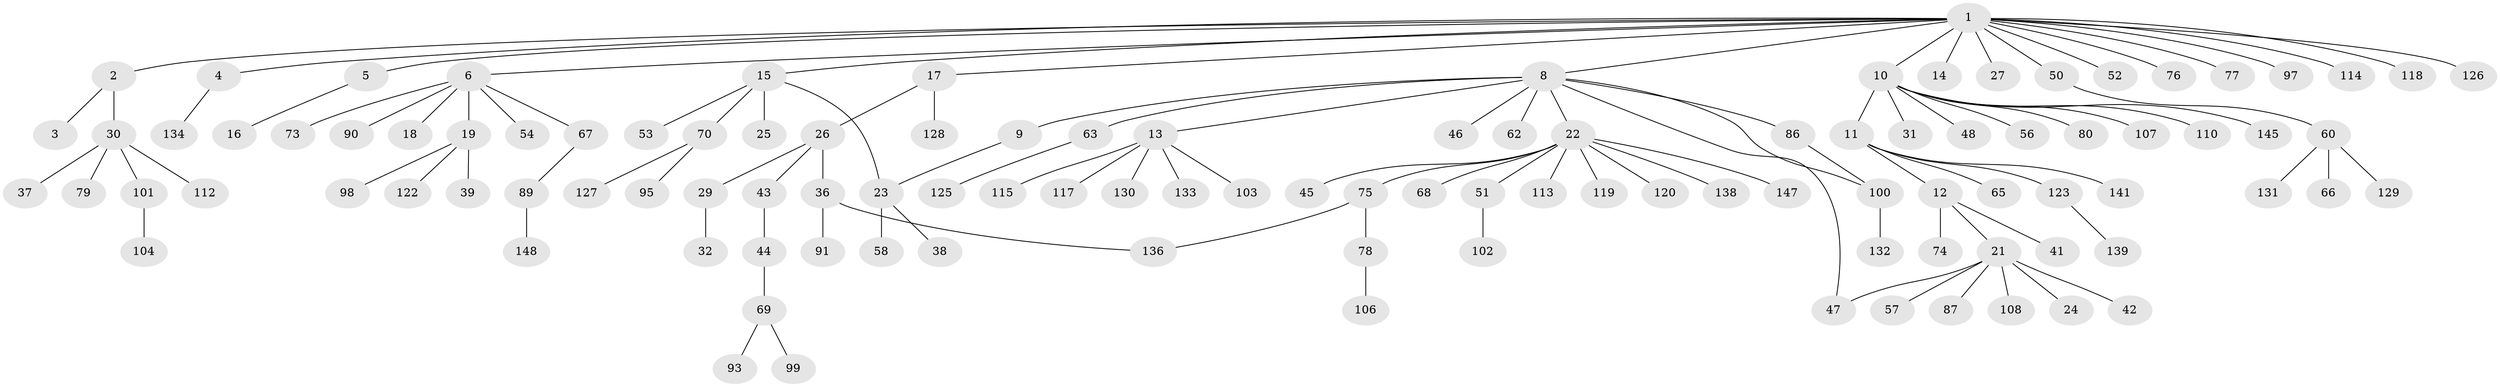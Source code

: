 // original degree distribution, {19: 0.006756756756756757, 4: 0.033783783783783786, 1: 0.6081081081081081, 2: 0.18243243243243243, 3: 0.0945945945945946, 8: 0.006756756756756757, 11: 0.006756756756756757, 9: 0.013513513513513514, 6: 0.02027027027027027, 5: 0.02027027027027027, 7: 0.006756756756756757}
// Generated by graph-tools (version 1.1) at 2025/11/02/27/25 16:11:13]
// undirected, 112 vertices, 115 edges
graph export_dot {
graph [start="1"]
  node [color=gray90,style=filled];
  1 [super="+83"];
  2 [super="+121"];
  3;
  4 [super="+28"];
  5 [super="+140"];
  6 [super="+7"];
  8 [super="+20"];
  9;
  10 [super="+72"];
  11 [super="+94"];
  12 [super="+33"];
  13 [super="+59"];
  14;
  15 [super="+88"];
  16;
  17 [super="+111"];
  18;
  19 [super="+96"];
  21 [super="+49"];
  22 [super="+64"];
  23 [super="+34"];
  24;
  25 [super="+61"];
  26 [super="+40"];
  27;
  29 [super="+71"];
  30 [super="+35"];
  31;
  32 [super="+82"];
  36 [super="+55"];
  37;
  38;
  39 [super="+85"];
  41;
  42;
  43;
  44 [super="+146"];
  45;
  46;
  47 [super="+124"];
  48;
  50;
  51 [super="+142"];
  52;
  53;
  54;
  56;
  57;
  58;
  60 [super="+109"];
  62;
  63 [super="+135"];
  65;
  66;
  67 [super="+116"];
  68;
  69 [super="+137"];
  70 [super="+84"];
  73;
  74;
  75 [super="+92"];
  76 [super="+105"];
  77;
  78;
  79 [super="+81"];
  80 [super="+144"];
  86;
  87;
  89;
  90;
  91;
  93;
  95;
  97;
  98;
  99;
  100;
  101;
  102;
  103;
  104;
  106;
  107;
  108;
  110;
  112 [super="+143"];
  113;
  114;
  115;
  117;
  118;
  119;
  120;
  122;
  123;
  125;
  126;
  127;
  128;
  129;
  130;
  131;
  132;
  133;
  134;
  136;
  138;
  139;
  141;
  145;
  147;
  148;
  1 -- 2;
  1 -- 4;
  1 -- 5;
  1 -- 6;
  1 -- 8;
  1 -- 10;
  1 -- 14;
  1 -- 15;
  1 -- 17;
  1 -- 27;
  1 -- 50;
  1 -- 52;
  1 -- 76;
  1 -- 77;
  1 -- 97;
  1 -- 114;
  1 -- 118;
  1 -- 126;
  2 -- 3;
  2 -- 30;
  4 -- 134;
  5 -- 16;
  6 -- 18;
  6 -- 19;
  6 -- 54;
  6 -- 67;
  6 -- 73;
  6 -- 90;
  8 -- 9;
  8 -- 13;
  8 -- 22;
  8 -- 46;
  8 -- 47;
  8 -- 62;
  8 -- 63;
  8 -- 86;
  8 -- 100;
  9 -- 23;
  10 -- 11;
  10 -- 31;
  10 -- 48;
  10 -- 56;
  10 -- 107;
  10 -- 110;
  10 -- 145;
  10 -- 80;
  11 -- 12;
  11 -- 65;
  11 -- 123;
  11 -- 141;
  12 -- 21;
  12 -- 41;
  12 -- 74;
  13 -- 117;
  13 -- 130;
  13 -- 115;
  13 -- 133;
  13 -- 103;
  15 -- 25;
  15 -- 53;
  15 -- 70;
  15 -- 23;
  17 -- 26;
  17 -- 128;
  19 -- 39;
  19 -- 98;
  19 -- 122;
  21 -- 24;
  21 -- 42;
  21 -- 57;
  21 -- 108;
  21 -- 47;
  21 -- 87;
  22 -- 45;
  22 -- 51;
  22 -- 68;
  22 -- 75;
  22 -- 113;
  22 -- 119;
  22 -- 147;
  22 -- 120;
  22 -- 138;
  23 -- 38;
  23 -- 58;
  26 -- 29;
  26 -- 36;
  26 -- 43;
  29 -- 32;
  30 -- 37;
  30 -- 79;
  30 -- 101;
  30 -- 112;
  36 -- 136;
  36 -- 91;
  43 -- 44;
  44 -- 69;
  50 -- 60;
  51 -- 102;
  60 -- 66;
  60 -- 129;
  60 -- 131;
  63 -- 125;
  67 -- 89;
  69 -- 93;
  69 -- 99;
  70 -- 95;
  70 -- 127;
  75 -- 78;
  75 -- 136;
  78 -- 106;
  86 -- 100;
  89 -- 148;
  100 -- 132;
  101 -- 104;
  123 -- 139;
}
